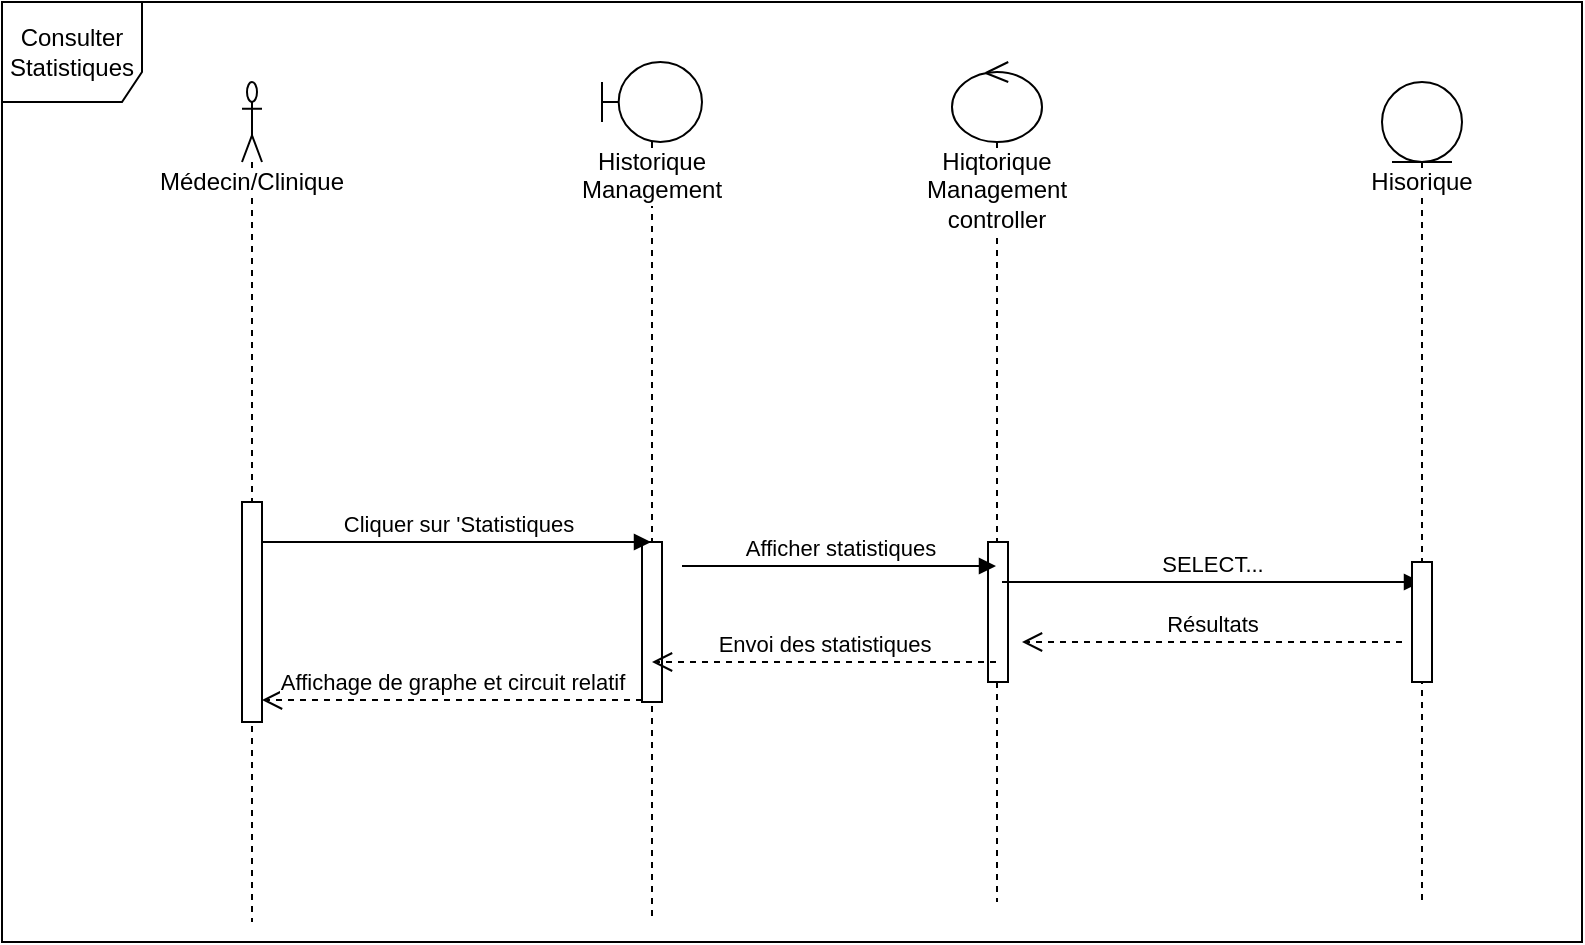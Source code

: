 <mxfile version="10.5.4" type="device"><diagram id="chPoz5LdmpBUyQcO5zTx" name="Page-1"><mxGraphModel dx="840" dy="506" grid="1" gridSize="10" guides="1" tooltips="1" connect="1" arrows="1" fold="1" page="1" pageScale="1" pageWidth="850" pageHeight="1100" math="0" shadow="0"><root><mxCell id="0"/><mxCell id="1" parent="0"/><mxCell id="VjuR507clFlsxulzZDKX-1" value="Consulter Statistiques" style="shape=umlFrame;whiteSpace=wrap;html=1;width=70;height=50;" parent="1" vertex="1"><mxGeometry y="270" width="790" height="470" as="geometry"/></mxCell><mxCell id="2UEXE4apJw5BmhpLBmJW-8" value="Historique&lt;br&gt;Management" style="shape=umlLifeline;participant=umlBoundary;perimeter=lifelinePerimeter;whiteSpace=wrap;html=1;container=1;collapsible=0;recursiveResize=0;verticalAlign=top;spacingTop=36;labelBackgroundColor=#ffffff;outlineConnect=0;" parent="1" vertex="1"><mxGeometry x="300" y="300" width="50" height="430" as="geometry"/></mxCell><mxCell id="7SDykJjdKvBhvmbUAV3r-7" value="" style="html=1;points=[];perimeter=orthogonalPerimeter;" parent="2UEXE4apJw5BmhpLBmJW-8" vertex="1"><mxGeometry x="20" y="240" width="10" height="80" as="geometry"/></mxCell><mxCell id="2UEXE4apJw5BmhpLBmJW-9" value="Médecin/Clinique&lt;br&gt;" style="shape=umlLifeline;participant=umlActor;perimeter=lifelinePerimeter;whiteSpace=wrap;html=1;container=1;collapsible=0;recursiveResize=0;verticalAlign=top;spacingTop=36;labelBackgroundColor=#ffffff;outlineConnect=0;" parent="1" vertex="1"><mxGeometry x="120" y="310" width="10" height="420" as="geometry"/></mxCell><mxCell id="7SDykJjdKvBhvmbUAV3r-6" value="" style="html=1;points=[];perimeter=orthogonalPerimeter;" parent="2UEXE4apJw5BmhpLBmJW-9" vertex="1"><mxGeometry y="210" width="10" height="110" as="geometry"/></mxCell><mxCell id="2UEXE4apJw5BmhpLBmJW-10" value="Hiqtorique&lt;br&gt;Management controller" style="shape=umlLifeline;participant=umlControl;perimeter=lifelinePerimeter;whiteSpace=wrap;html=1;container=1;collapsible=0;recursiveResize=0;verticalAlign=top;spacingTop=36;labelBackgroundColor=#ffffff;outlineConnect=0;" parent="1" vertex="1"><mxGeometry x="475" y="300" width="45" height="420" as="geometry"/></mxCell><mxCell id="7SDykJjdKvBhvmbUAV3r-8" value="" style="html=1;points=[];perimeter=orthogonalPerimeter;" parent="2UEXE4apJw5BmhpLBmJW-10" vertex="1"><mxGeometry x="18" y="240" width="10" height="70" as="geometry"/></mxCell><mxCell id="-NJ2YDhLp8UOZRktwSNY-4" value="SELECT..." style="html=1;verticalAlign=bottom;endArrow=block;" parent="2UEXE4apJw5BmhpLBmJW-10" target="2UEXE4apJw5BmhpLBmJW-11" edge="1"><mxGeometry width="80" relative="1" as="geometry"><mxPoint x="25" y="260" as="sourcePoint"/><mxPoint x="105" y="260" as="targetPoint"/></mxGeometry></mxCell><mxCell id="2UEXE4apJw5BmhpLBmJW-11" value="Hisorique" style="shape=umlLifeline;participant=umlEntity;perimeter=lifelinePerimeter;whiteSpace=wrap;html=1;container=1;collapsible=0;recursiveResize=0;verticalAlign=top;spacingTop=36;labelBackgroundColor=#ffffff;outlineConnect=0;" parent="1" vertex="1"><mxGeometry x="690" y="310" width="40" height="410" as="geometry"/></mxCell><mxCell id="7SDykJjdKvBhvmbUAV3r-10" value="" style="html=1;points=[];perimeter=orthogonalPerimeter;" parent="2UEXE4apJw5BmhpLBmJW-11" vertex="1"><mxGeometry x="15" y="240" width="10" height="60" as="geometry"/></mxCell><mxCell id="7SDykJjdKvBhvmbUAV3r-1" value="" style="html=1;verticalAlign=bottom;endArrow=block;" parent="2UEXE4apJw5BmhpLBmJW-11" source="7SDykJjdKvBhvmbUAV3r-10" target="2UEXE4apJw5BmhpLBmJW-11" edge="1"><mxGeometry width="80" relative="1" as="geometry"><mxPoint x="-190" y="320" as="sourcePoint"/><mxPoint x="-110" y="320" as="targetPoint"/></mxGeometry></mxCell><mxCell id="Rs4aEwTWib0IYG7Q8rTW-4" value="Cliquer sur 'Statistiques" style="html=1;verticalAlign=bottom;endArrow=block;" parent="1" target="2UEXE4apJw5BmhpLBmJW-8" edge="1"><mxGeometry width="80" relative="1" as="geometry"><mxPoint x="130" y="540" as="sourcePoint"/><mxPoint x="210" y="540" as="targetPoint"/></mxGeometry></mxCell><mxCell id="7SDykJjdKvBhvmbUAV3r-3" value="Envoi des statistiques" style="html=1;verticalAlign=bottom;endArrow=open;dashed=1;endSize=8;" parent="1" source="2UEXE4apJw5BmhpLBmJW-10" target="2UEXE4apJw5BmhpLBmJW-8" edge="1"><mxGeometry relative="1" as="geometry"><mxPoint x="490" y="670" as="sourcePoint"/><mxPoint x="410" y="670" as="targetPoint"/><Array as="points"><mxPoint x="400" y="600"/></Array></mxGeometry></mxCell><mxCell id="7SDykJjdKvBhvmbUAV3r-4" value="Affichage de graphe et circuit relatif" style="html=1;verticalAlign=bottom;endArrow=open;dashed=1;endSize=8;exitX=0;exitY=0.988;exitDx=0;exitDy=0;exitPerimeter=0;" parent="1" source="7SDykJjdKvBhvmbUAV3r-7" edge="1"><mxGeometry relative="1" as="geometry"><mxPoint x="310" y="608" as="sourcePoint"/><mxPoint x="130" y="619" as="targetPoint"/></mxGeometry></mxCell><mxCell id="Rs4aEwTWib0IYG7Q8rTW-9" value="Afficher statistiques" style="html=1;verticalAlign=bottom;endArrow=block;" parent="1" target="2UEXE4apJw5BmhpLBmJW-10" edge="1"><mxGeometry width="80" relative="1" as="geometry"><mxPoint x="340" y="552" as="sourcePoint"/><mxPoint x="410" y="620" as="targetPoint"/></mxGeometry></mxCell><mxCell id="-NJ2YDhLp8UOZRktwSNY-5" value="Résultats" style="html=1;verticalAlign=bottom;endArrow=open;dashed=1;endSize=8;" parent="1" edge="1"><mxGeometry relative="1" as="geometry"><mxPoint x="700" y="590" as="sourcePoint"/><mxPoint x="510" y="590" as="targetPoint"/></mxGeometry></mxCell></root></mxGraphModel></diagram></mxfile>